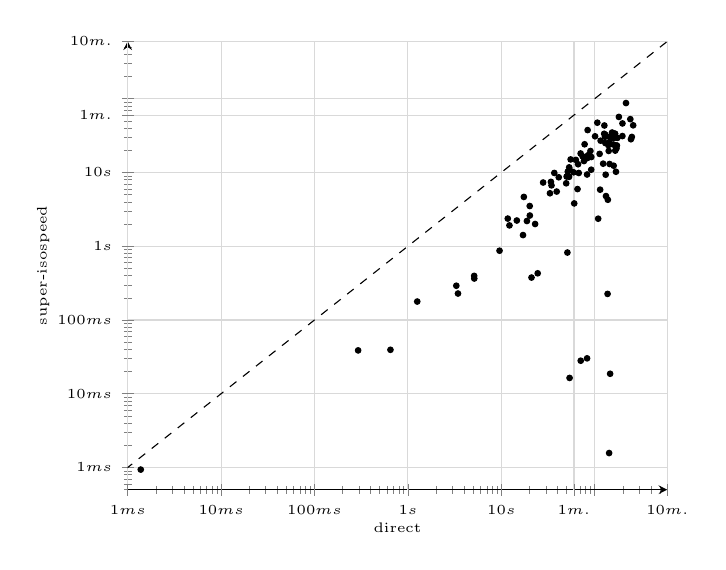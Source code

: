 \begin{tikzpicture}
\begin{axis}[
	font = \tiny,
	axis lines = left,
	axis lines = left,
	grid = major,
	grid style = {draw=gray!30},
	xmode = log,
	ymode = log,
	ymin = 0.5,
	ymax = 600000,
	xmin = 1,
	xmax = 600000,
	xlabel = {direct},
	ylabel = {super-isospeed},
	label shift = {-6pt},
	% log ticks with fixed point,
	xtick = {0.1, 1, 10, 100, 1000, 10000, 100000, 1000000, 10000000},
	ytick = {0.1, 1, 10, 100, 1000, 10000, 100000, 1000000, 10000000},
	xticklabels = \empty,
	yticklabels = \empty,
	extra x ticks = {0.1, 1, 10, 100, 1000, 10000, 60000, 600000, 1800000, 3600000},
	extra x tick labels = {$100 {\mu}s$, $1 ms$, $10 ms$, $100 ms$, $1 s$, $10 s$, $1 m.$, $10 m.$, $30 m.$, $1 h$},
	extra y ticks = {0.1, 1, 10, 100, 1000, 10000, 60000, 600000, 1800000, 3600000},
	extra y tick labels = {$100 {\mu}s$, $1 ms$, $10 ms$, $100 ms$, $1 s$, $10 s$, $1 m.$, $10 m.$, $30 m.$, $1 h$},
]
	\addplot [only marks, mark size=1pt] coordinates {
		(159809.356, 12349.551)
		(60408.063, 3808.165)
		(144500.354, 30291.008)
		(23038.51, 2001.965)
		(115809.261, 26999.538)
		(90056.629, 19565.473)
		(650.866, 39.407)
		(65522.037, 5958.126)
		(244414.79, 28245.09)
		(109049.856, 2362.536)
		(20223.872, 2607.928)
		(293.305, 38.692)
		(82893.429, 30.181)
		(130811.878, 32321.134)
		(139955.699, 23517.026)
		(87034.83, 17463.057)
		(138418.261, 4265.529)
		(34507.855, 6686.156)
		(9579.039, 869.653)
		(158397.611, 29034.04)
		(146409.385, 18.651)
		(59415.917, 10049.813)
		(175174.346, 29464.666)
		(123266.567, 13166.468)
		(129271.948, 30490.915)
		(1259.373, 177.826)
		(127045.911, 43366.134)
		(3440.527, 228.405)
		(130182.98, 25057.844)
		(171126.716, 21155.155)
		(53871.795, 16.374)
		(198111.707, 31171.927)
		(78046.511, 24117.08)
		(142814.223, 1.569)
		(55279.371, 15040.902)
		(28066.454, 7307.456)
		(51044.322, 821.075)
		(50075.59, 8812.707)
		(11737.55, 2369.847)
		(62873.422, 14821.156)
		(240859.111, 52854.363)
		(132167.399, 4787.383)
		(171186.334, 22659.529)
		(12232.415, 1916.497)
		(169036.569, 10226.876)
		(5139.193, 365.121)
		(143989.88, 25469.942)
		(39234.151, 5512.351)
		(84342.538, 16859.841)
		(24548.519, 429.528)
		(91805.753, 10905.376)
		(49567.12, 7135.017)
		(36976.929, 9854.238)
		(14673.687, 2231.657)
		(181631.242, 56691.364)
		(3300.453, 291.33)
		(172931.339, 23273.398)
		(53346.231, 11742.282)
		(53163.297, 8727.746)
		(41252.215, 8605.059)
		(82896.887, 9385.981)
		(258426.293, 43614.422)
		(20168.823, 3510.29)
		(53925.066, 10943.855)
		(17445.432, 4661.546)
		(112948.578, 17878.814)
		(101009.381, 30951.128)
		(5126.186, 396.42)
		(141309.193, 19599.774)
		(144485.301, 13034.726)
		(153622.647, 34822.905)
		(83640.434, 15705.55)
		(250073.264, 30336.577)
		(126373.741, 33477.723)
		(17094.336, 1416.133)
		(66457.843, 12937.787)
		(86860.151, 17056.034)
		(76826.802, 14299.264)
		(70720.041, 18112.448)
		(131186.93, 9329.209)
		(1.38, 0.936)
		(92089.996, 16216.626)
		(18811.28, 2197.236)
		(67555.569, 9843.738)
		(33216.351, 5226.447)
		(165328.182, 33444.716)
		(74338.99, 16535.127)
		(114435.702, 5845.295)
		(21074.637, 376.152)
		(106749.81, 47349.95)
		(70917.786, 28.036)
		(198422.107, 46258.641)
		(34004.498, 7465.519)
		(166127.621, 19807.888)
		(159366.328, 23862.623)
		(216513.887, 87394.507)
		(84044.435, 37568.28)
		(137487.06, 225.778)
		(51578.128, 10281.902)
		(164967.812, 33620.635)
	};
	\addplot+ [mark=none, black, dashed, domain=0.5:600000] {x};
\end{axis}
\end{tikzpicture}
